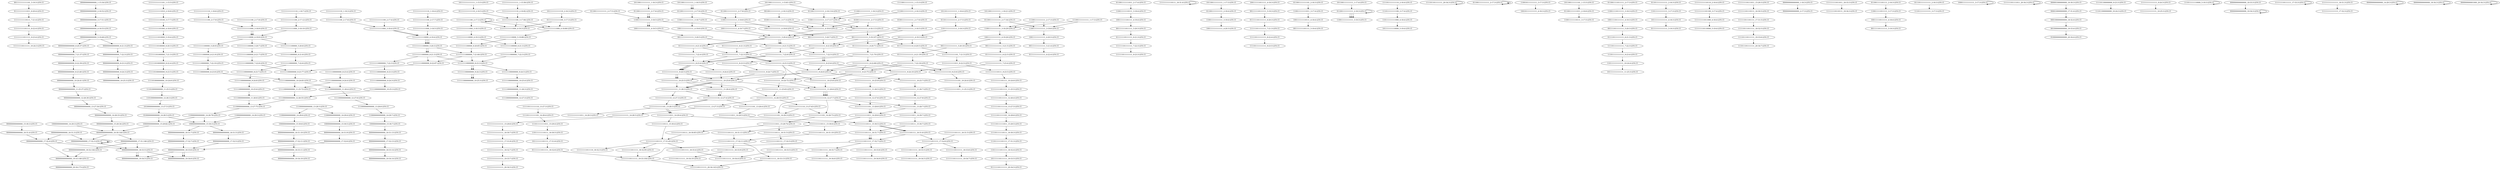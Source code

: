 digraph G {
    "111111111110111_7-21:4-LEN:15" -> "111111111101111_8-22:4-LEN:15";
    "111111111111000_3-18:4-LEN:15" -> "111111111110000_4-19:4-LEN:15";
    "111110100000000_9-23:5-LEN:15" -> "111101000000000_10-24:6-LEN:15";
    "011111111111111_6-21:5-LEN:15" -> "111111111111111_7-22:6-LEN:15";
    "111001111111111_1-16:3-LEN:15" -> "110011111111111_3-17:117-LEN:15";
    "100000000000000_14-29:3-LEN:15" -> "000000000000000_16-30:144-LEN:15";
    "111111111111111_8-23:4-LEN:15" -> "111111111111111_9-24:5-LEN:15";
    "000000000000000_16-31:13-LEN:15" -> "000000000000000_17-32:13-LEN:15";
    "111111100000000_8-23:9-LEN:15" -> "111111000000000_10-24:83-LEN:15";
    "011001111111111_2-17:34-LEN:15" -> "110011111111111_3-18:29-LEN:15";
    "011001111111111_2-17:34-LEN:15" -> "110011111111111_3-19:6-LEN:15";
    "111111110000000_8-23:3-LEN:15" -> "111111100000000_9-24:3-LEN:15";
    "110011111110111_3-18:4-LEN:15" -> "100111111101111_4-19:4-LEN:15";
    "111111111100000_5-20:6-LEN:15" -> "111111111000000_6-21:6-LEN:15";
    "111111111110111_16-31:4-LEN:15" -> "111111111110111_16-31:4-LEN:15";
    "111111111111111_7-22:5-LEN:15" -> "111111111111111_8-23:6-LEN:15";
    "111111111111111_8-23:3-LEN:15" -> "111111111111111_10-25:8-LEN:15";
    "111111111111111_8-23:3-LEN:15" -> "111111111111111_10-24:72-LEN:15";
    "101100111111111_1-17:3-LEN:15" -> "011001111111111_2-18:4-LEN:15";
    "100111111011111_4-18:3-LEN:15" -> "001111110111111_5-19:3-LEN:15";
    "000000000000000_17-32:11-LEN:15" -> "000000000000000_18-33:11-LEN:15";
    "111111111011111_18-33:5-LEN:15" -> "111111110111111_19-34:4-LEN:15";
    "111111111111101_13-28:4-LEN:15" -> "111111111111011_14-29:5-LEN:15";
    "101100111111111_1-16:3-LEN:15" -> "011001111111111_2-17:6-LEN:15";
    "000000000000000_14-28:33-LEN:15" -> "000000000000000_15-29:34-LEN:15";
    "111001111111111_2-17:3-LEN:15" -> "110011111111111_3-18:29-LEN:15";
    "111001111111111_2-17:3-LEN:15" -> "110011111111111_3-19:6-LEN:15";
    "111111111000000_6-21:7-LEN:15" -> "111111110000000_7-22:8-LEN:15";
    "111111100000000_9-24:3-LEN:15" -> "111111000000000_10-25:3-LEN:15";
    "111111111111111_18-32:7-LEN:15" -> "111111111111111_19-33:7-LEN:15";
    "111111111111111_10-25:6-LEN:15" -> "111111111111111_11-26:3-LEN:15";
    "001111111111111_5-20:4-LEN:15" -> "011111111111111_6-21:5-LEN:15";
    "111111111111110_1-16:4-LEN:15" -> "111111111111100_2-17:7-LEN:15";
    "011001111111101_2-16:3-LEN:15" -> "110011111111011_3-17:4-LEN:15";
    "000000000000000_17-32:3-LEN:15" -> "000000000000000_18-33:5-LEN:15";
    "011001111111111_2-18:3-LEN:15" -> "110011111111111_3-19:3-LEN:15";
    "110011111111111_3-18:8-LEN:15" -> "100111111111111_4-19:8-LEN:15";
    "110011111111111_3-18:29-LEN:15" -> "100111111111111_4-19:26-LEN:15";
    "000000000000000_9-23:40-LEN:15" -> "000000000000000_10-24:41-LEN:15";
    "111111110111111_18-33:7-LEN:15" -> "111111101111111_19-34:6-LEN:15";
    "111011111111100_3-17:4-LEN:15" -> "110111111111000_4-18:4-LEN:15";
    "111101101111111_20-34:3-LEN:15" -> "111101101111111_20-34:3-LEN:15";
    "101100111111111_1-16:5-LEN:15" -> "011001111111111_2-17:9-LEN:15";
    "111111111110111_15-30:5-LEN:15" -> "111111111101111_16-31:6-LEN:15";
    "000000000000000_16-30:144-LEN:15" -> "000000000000000_17-32:3-LEN:15";
    "000000000000000_16-30:144-LEN:15" -> "000000000000000_17-31:146-LEN:15";
    "111111111110111_16-31:5-LEN:15" -> "111111111101111_17-32:5-LEN:15";
    "111111111100000_5-20:3-LEN:15" -> "111111111000000_6-21:3-LEN:15";
    "110011111111111_3-18:5-LEN:15" -> "100111111111111_4-19:5-LEN:15";
    "111111110000000_7-22:10-LEN:15" -> "111111100000000_8-23:9-LEN:15";
    "111111111111000_3-18:3-LEN:15" -> "111111111110000_4-19:3-LEN:15";
    "000000000000000_9-24:3-LEN:15" -> "000000000000000_10-25:3-LEN:15";
    "111111000000000_9-24:3-LEN:15" -> "111110000000000_10-25:3-LEN:15";
    "000000000000000_15-30:3-LEN:15" -> "000000000000000_16-31:4-LEN:15";
    "111111111111111_19-33:7-LEN:15" -> "111111111111111_20-34:5-LEN:15";
    "011111111111111_6-21:19-LEN:15" -> "111111111111111_7-22:18-LEN:15";
    "111111111100000_5-20:3-LEN:15" -> "111111111000000_7-21:64-LEN:15";
    "111111111111111_10-25:5-LEN:15" -> "111111111111111_11-26:4-LEN:15";
    "110111111111111_3-18:3-LEN:15" -> "101111111111111_4-19:3-LEN:15";
    "111111111111111_8-22:68-LEN:15" -> "111111111111111_9-24:6-LEN:15";
    "111111111111111_8-22:68-LEN:15" -> "111111111111111_9-23:75-LEN:15";
    "111111111111111_8-22:68-LEN:15" -> "111111111111110_9-23:6-LEN:15";
    "111111111111111_11-25:63-LEN:15" -> "111111111111111_12-26:53-LEN:15";
    "011111111111110_6-20:5-LEN:15" -> "111111111111101_7-21:5-LEN:15";
    "110000000000000_14-29:4-LEN:15" -> "100000000000000_15-30:5-LEN:15";
    "111111111111101_13-28:6-LEN:15" -> "111111111111011_14-29:6-LEN:15";
    "000000000000000_16-31:7-LEN:15" -> "000000000000000_17-32:7-LEN:15";
    "011001111111111_2-17:6-LEN:15" -> "110011111111111_3-18:5-LEN:15";
    "111111111111111_11-26:6-LEN:15" -> "111111111111110_12-27:7-LEN:15";
    "100111111111111_4-19:4-LEN:15" -> "001111111111111_5-20:4-LEN:15";
    "101100111111111_1-16:21-LEN:15" -> "011001111111111_2-17:34-LEN:15";
    "111111111111110_13-27:63-LEN:15" -> "111111111111101_14-29:3-LEN:15";
    "111111111111110_13-27:63-LEN:15" -> "111111111111101_14-28:73-LEN:15";
    "111111111111110_12-27:6-LEN:15" -> "111111111111101_13-28:6-LEN:15";
    "010011111111111_2-17:6-LEN:15" -> "100111111111111_3-18:5-LEN:15";
    "111111111110000_4-19:4-LEN:15" -> "111111111100000_5-20:3-LEN:15";
    "000000000000000_17-32:6-LEN:15" -> "000000000000000_18-33:6-LEN:15";
    "111111111111111_10-25:8-LEN:15" -> "111111111111111_11-26:6-LEN:15";
    "111111111111111_11-26:7-LEN:15" -> "111111111111110_12-27:8-LEN:15";
    "100000000000000_15-30:3-LEN:15" -> "000000000000000_16-31:7-LEN:15";
    "011001111111111_2-17:3-LEN:15" -> "011001111111111_2-17:3-LEN:15";
    "111111111101111_16-31:7-LEN:15" -> "111111111011111_17-32:7-LEN:15";
    "011111111111011_6-20:4-LEN:15" -> "111111111110111_7-21:4-LEN:15";
    "110011111111111_3-18:5-LEN:15" -> "100111111111111_4-19:4-LEN:15";
    "111111111111011_14-29:6-LEN:15" -> "111111111110111_15-30:5-LEN:15";
    "110000000000000_14-29:3-LEN:15" -> "100000000000000_15-30:3-LEN:15";
    "110010111111111_3-17:3-LEN:15" -> "100101111111111_4-18:3-LEN:15";
    "100111111101111_4-19:4-LEN:15" -> "001111111011111_5-20:3-LEN:15";
    "000000000000000_16-31:3-LEN:15" -> "000000000000000_17-32:4-LEN:15";
    "000000000000000_7-22:3-LEN:15" -> "000000000000000_8-23:3-LEN:15";
    "000000000000000_2-16:52-LEN:15" -> "000000000000000_3-17:51-LEN:15";
    "111100000000000_12-26:55-LEN:15" -> "111000000000000_13-27:75-LEN:15";
    "011001111111111_2-16:114-LEN:15" -> "110011111111111_3-17:117-LEN:15";
    "000000000000000_18-33:11-LEN:15" -> "000000000000000_19-34:10-LEN:15";
    "011111111111110_2-16:5-LEN:15" -> "111111111111100_3-17:84-LEN:15";
    "111001111111111_2-16:3-LEN:15" -> "110011111111111_3-17:117-LEN:15";
    "000000000000000_17-32:3-LEN:15" -> "000000000000000_17-32:3-LEN:15";
    "111111111101111_8-22:4-LEN:15" -> "111111111011111_9-23:4-LEN:15";
    "111111111111011_14-29:4-LEN:15" -> "111111111110111_15-30:4-LEN:15";
    "001111111111111_5-20:7-LEN:15" -> "011111111111111_6-21:8-LEN:15";
    "111111111111111_9-24:6-LEN:15" -> "111111111111111_10-25:7-LEN:15";
    "001111111111111_5-20:5-LEN:15" -> "011111111111111_6-21:5-LEN:15";
    "110000000000000_14-29:7-LEN:15" -> "100000000000000_15-30:7-LEN:15";
    "111111111111111_16-30:7-LEN:15" -> "111111111111111_17-31:8-LEN:15";
    "111111111011111_9-23:4-LEN:15" -> "111111110111111_10-24:3-LEN:15";
    "111101111110111_16-30:3-LEN:15" -> "111011111101111_17-31:3-LEN:15";
    "111111111111110_1-16:3-LEN:15" -> "111111111111100_2-17:6-LEN:15";
    "011001111111111_2-17:5-LEN:15" -> "110011111111111_3-18:5-LEN:15";
    "100000000000000_15-30:3-LEN:15" -> "000000000000000_16-31:5-LEN:15";
    "111111110111111_18-33:8-LEN:15" -> "111111101111111_19-34:9-LEN:15";
    "101100111111101_1-15:5-LEN:15" -> "011001111111011_2-16:6-LEN:15";
    "111110000000000_11-25:72-LEN:15" -> "111100000000000_12-26:55-LEN:15";
    "111111111110000_4-19:9-LEN:15" -> "111111111100000_5-20:7-LEN:15";
    "110011110111111_3-18:3-LEN:15" -> "100111101111111_4-19:3-LEN:15";
    "111111111100000_5-20:3-LEN:15" -> "111111111000000_6-21:3-LEN:15";
    "111110111111110_13-27:3-LEN:15" -> "111101111111101_14-28:4-LEN:15";
    "111111011111101_14-28:6-LEN:15" -> "111110111111011_15-29:5-LEN:15";
    "111111111111111_11-26:4-LEN:15" -> "111111111111110_12-27:4-LEN:15";
    "111101111111111_7-22:3-LEN:15" -> "111011111111111_9-23:4-LEN:15";
    "111111111111111_7-22:4-LEN:15" -> "111111111111111_8-23:4-LEN:15";
    "111111111111111_9-24:6-LEN:15" -> "111111111111111_10-25:6-LEN:15";
    "111111111110000_4-19:3-LEN:15" -> "111111111100000_6-20:65-LEN:15";
    "111111111110000_4-19:3-LEN:15" -> "111111111100000_6-21:3-LEN:15";
    "110111111111111_10-24:4-LEN:15" -> "101111111111111_11-25:3-LEN:15";
    "111011111111111_9-23:4-LEN:15" -> "110111111111111_10-24:4-LEN:15";
    "000000000000000_8-22:39-LEN:15" -> "000000000000000_9-23:40-LEN:15";
    "010000000000000_14-28:5-LEN:15" -> "100000000000000_15-30:3-LEN:15";
    "010000000000000_14-28:5-LEN:15" -> "100000000000000_15-29:82-LEN:15";
    "111111111100000_6-20:65-LEN:15" -> "111111111000000_7-21:64-LEN:15";
    "011011111111111_2-16:3-LEN:15" -> "110111111111111_3-17:3-LEN:15";
    "111111111111110_12-27:8-LEN:15" -> "111111111111101_13-28:7-LEN:15";
    "011001111111111_2-18:3-LEN:15" -> "011001111111111_2-18:3-LEN:15";
    "111011111101111_17-31:3-LEN:15" -> "110111111011111_18-32:4-LEN:15";
    "111111111111101_13-28:3-LEN:15" -> "111111111111011_14-29:4-LEN:15";
    "111111111101111_16-31:5-LEN:15" -> "111111111011111_17-32:6-LEN:15";
    "110011111111111_3-18:7-LEN:15" -> "100111111111111_4-19:6-LEN:15";
    "111111111101111_17-32:5-LEN:15" -> "111111111011111_18-33:5-LEN:15";
    "111111000000000_9-24:8-LEN:15" -> "111110000000000_10-25:6-LEN:15";
    "111111111111111_9-23:75-LEN:15" -> "111111111111111_10-25:8-LEN:15";
    "111111111111111_9-23:75-LEN:15" -> "111111111111111_10-24:72-LEN:15";
    "111111111110110_2-16:4-LEN:15" -> "111111111101100_3-17:4-LEN:15";
    "111111111111000_4-18:86-LEN:15" -> "111111111110000_5-19:88-LEN:15";
    "111111111011111_17-32:11-LEN:15" -> "111111110111111_18-33:13-LEN:15";
    "111111110000000_8-23:3-LEN:15" -> "111111100000000_9-24:5-LEN:15";
    "011001111111111_2-17:6-LEN:15" -> "110011111111111_3-18:5-LEN:15";
    "000000000000000_18-33:5-LEN:15" -> "000000000000000_19-34:6-LEN:15";
    "111111111111100_2-17:6-LEN:15" -> "111111111111000_3-18:4-LEN:15";
    "111111101110111_16-30:5-LEN:15" -> "111111011101111_17-31:5-LEN:15";
    "111111111111111_8-23:4-LEN:15" -> "111111111111111_9-24:5-LEN:15";
    "111111110111111_18-33:6-LEN:15" -> "111111101111111_19-34:7-LEN:15";
    "001111111111111_5-20:4-LEN:15" -> "011111111111111_6-21:4-LEN:15";
    "011001111111011_2-16:6-LEN:15" -> "110011111110111_3-17:5-LEN:15";
    "101111110111111_19-33:5-LEN:15" -> "011111101111111_20-34:5-LEN:15";
    "111111101111111_7-22:3-LEN:15" -> "111111011111111_9-23:3-LEN:15";
    "000000000000000_1-16:3-LEN:15" -> "000000000000000_2-17:3-LEN:15";
    "111111111110111_15-30:5-LEN:15" -> "111111111101111_16-31:6-LEN:15";
    "000000000000000_18-33:5-LEN:15" -> "000000000000000_19-34:5-LEN:15";
    "111111110000000_8-23:3-LEN:15" -> "111111100000000_9-24:3-LEN:15";
    "111111111110111_16-30:85-LEN:15" -> "111111111101111_17-31:93-LEN:15";
    "000000000000000_16-31:3-LEN:15" -> "000000000000000_17-32:3-LEN:15";
    "111111111110111_15-30:6-LEN:15" -> "111111111101111_16-31:11-LEN:15";
    "001111111011111_5-20:3-LEN:15" -> "011111110111111_6-21:3-LEN:15";
    "111111111111111_15-29:6-LEN:15" -> "111111111111111_16-30:7-LEN:15";
    "111101000000000_10-24:6-LEN:15" -> "111010000000000_11-25:5-LEN:15";
    "111111110000000_7-22:6-LEN:15" -> "111111100000000_8-23:7-LEN:15";
    "111101110111111_19-33:6-LEN:15" -> "111011101111111_20-34:7-LEN:15";
    "111111111111101_10-24:4-LEN:15" -> "111111111111011_11-25:3-LEN:15";
    "111111111111111_9-24:5-LEN:15" -> "111111111111111_10-25:5-LEN:15";
    "111011111111011_15-29:4-LEN:15" -> "110111111110111_16-30:5-LEN:15";
    "000000000000000_13-27:34-LEN:15" -> "000000000000000_14-28:33-LEN:15";
    "111111111111111_7-22:18-LEN:15" -> "111111111111111_9-24:6-LEN:15";
    "111111111111111_7-22:18-LEN:15" -> "111111111111111_9-23:75-LEN:15";
    "111111111111111_7-22:18-LEN:15" -> "111111111111110_9-23:6-LEN:15";
    "111111111011011_18-33:3-LEN:15" -> "111111110110111_19-34:3-LEN:15";
    "111101111111101_14-28:4-LEN:15" -> "111011111111011_15-29:4-LEN:15";
    "100111111111111_4-18:113-LEN:15" -> "001111111111111_5-20:4-LEN:15";
    "100111111111111_4-18:113-LEN:15" -> "001111111111111_5-19:107-LEN:15";
    "111111111111111_1-15:56-LEN:15" -> "111111111111110_2-16:82-LEN:15";
    "111111111111110_12-27:4-LEN:15" -> "111111111111101_13-28:3-LEN:15";
    "111111111110000_5-19:88-LEN:15" -> "111111111100000_6-20:65-LEN:15";
    "111111111110000_5-19:88-LEN:15" -> "111111111100000_6-21:3-LEN:15";
    "111110000000000_10-25:3-LEN:15" -> "111100000000000_12-26:55-LEN:15";
    "000000000000000_18-33:6-LEN:15" -> "000000000000000_19-34:6-LEN:15";
    "111111111111110_12-27:7-LEN:15" -> "111111111111101_13-28:6-LEN:15";
    "111111111111011_8-22:5-LEN:15" -> "111111111110111_9-23:5-LEN:15";
    "111110111011111_18-32:5-LEN:15" -> "111101110111111_19-33:6-LEN:15";
    "011001111111011_2-17:4-LEN:15" -> "110011111110111_3-18:4-LEN:15";
    "111111111111111_10-24:72-LEN:15" -> "111111111111111_11-25:63-LEN:15";
    "111111111111111_10-24:72-LEN:15" -> "111111111111111_11-26:6-LEN:15";
    "100111111111111_4-19:5-LEN:15" -> "001111111111111_5-20:5-LEN:15";
    "111111111111110_12-27:4-LEN:15" -> "111111111111101_13-28:3-LEN:15";
    "111111111110111_15-30:7-LEN:15" -> "111111111101111_16-31:7-LEN:15";
    "111111111111111_10-25:9-LEN:15" -> "111111111111111_11-26:5-LEN:15";
    "011001111101111_2-16:3-LEN:15" -> "110011111011111_3-17:3-LEN:15";
    "111111111110111_15-30:5-LEN:15" -> "111111111101111_16-31:7-LEN:15";
    "111111111111111_7-21:70-LEN:15" -> "111111111111111_8-22:68-LEN:15";
    "111111111111111_7-21:70-LEN:15" -> "111111111111111_8-23:5-LEN:15";
    "111111111111111_8-23:4-LEN:15" -> "111111111111111_9-24:5-LEN:15";
    "011111111111111_6-21:5-LEN:15" -> "111111111111111_7-22:3-LEN:15";
    "011001111111111_2-17:8-LEN:15" -> "110011111111111_3-18:8-LEN:15";
    "001111111111111_5-20:4-LEN:15" -> "011111111111111_6-21:4-LEN:15";
    "000000000000000_11-25:37-LEN:15" -> "000000000000000_12-26:30-LEN:15";
    "111100000000000_11-26:6-LEN:15" -> "111000000000000_13-27:75-LEN:15";
    "100000000000000_15-30:6-LEN:15" -> "000000000000000_16-31:10-LEN:15";
    "011111111111111_6-21:8-LEN:15" -> "111111111111111_7-22:6-LEN:15";
    "101101111111111_1-16:4-LEN:15" -> "011011111111111_2-17:5-LEN:15";
    "100000000000000_15-30:5-LEN:15" -> "000000000000000_16-31:9-LEN:15";
    "110000000000000_14-29:6-LEN:15" -> "100000000000000_15-30:6-LEN:15";
    "011111111111111_6-21:4-LEN:15" -> "111111111111111_7-22:3-LEN:15";
    "111111111111111_8-23:4-LEN:15" -> "111111111111111_9-24:4-LEN:15";
    "111111111111011_14-29:7-LEN:15" -> "111111111110111_15-30:7-LEN:15";
    "111111111101111_10-24:6-LEN:15" -> "111111111011111_11-25:5-LEN:15";
    "011101111111111_2-16:3-LEN:15" -> "111011111111111_3-17:3-LEN:15";
    "111111111111011_14-29:5-LEN:15" -> "111111111110111_15-30:5-LEN:15";
    "111110000000000_10-25:6-LEN:15" -> "111100000000000_11-26:6-LEN:15";
    "111111111110000_4-19:9-LEN:15" -> "111111111100000_5-20:6-LEN:15";
    "111000000000000_13-28:3-LEN:15" -> "110000000000000_14-29:4-LEN:15";
    "111110000000000_11-26:3-LEN:15" -> "111100000000000_12-27:3-LEN:15";
    "111110111111011_15-29:5-LEN:15" -> "111101111110111_16-30:3-LEN:15";
    "111111111000000_6-21:3-LEN:15" -> "111111110000000_8-23:3-LEN:15";
    "111111111000000_6-21:3-LEN:15" -> "111111110000000_8-22:67-LEN:15";
    "111111111100000_5-20:9-LEN:15" -> "111111111000000_6-21:9-LEN:15";
    "111111111111111_10-25:5-LEN:15" -> "111111111111111_11-26:3-LEN:15";
    "001111111111111_5-19:107-LEN:15" -> "011111111111110_6-20:5-LEN:15";
    "001111111111111_5-19:107-LEN:15" -> "011111111111111_6-21:8-LEN:15";
    "001111111111111_5-19:107-LEN:15" -> "011111111111111_6-20:71-LEN:15";
    "011111101111111_6-20:3-LEN:15" -> "111111011111111_7-21:3-LEN:15";
    "111111111111111_10-25:7-LEN:15" -> "111111111111111_11-26:7-LEN:15";
    "111111111111110_1-16:6-LEN:15" -> "111111111111100_2-17:9-LEN:15";
    "111111111111111_9-24:5-LEN:15" -> "111111111111111_10-25:5-LEN:15";
    "000000000000000_17-31:146-LEN:15" -> "000000000000000_18-33:5-LEN:15";
    "000000000000000_17-31:146-LEN:15" -> "000000000000000_18-32:144-LEN:15";
    "111111111111111_9-24:5-LEN:15" -> "111111111111111_10-25:6-LEN:15";
    "000000000000000_16-31:5-LEN:15" -> "000000000000000_17-32:5-LEN:15";
    "111111111111110_12-27:7-LEN:15" -> "111111111111101_13-28:7-LEN:15";
    "011111111111111_6-21:3-LEN:15" -> "111111111111111_7-22:3-LEN:15";
    "101111111101111_17-31:6-LEN:15" -> "011111111011111_18-32:6-LEN:15";
    "111111111110000_4-19:9-LEN:15" -> "111111111100000_5-20:9-LEN:15";
    "000000000000000_16-31:9-LEN:15" -> "000000000000000_17-32:6-LEN:15";
    "110111111111111_3-17:3-LEN:15" -> "101111111111111_4-18:3-LEN:15";
    "111111111111111_8-23:3-LEN:15" -> "111111111111111_9-24:6-LEN:15";
    "111111101000000_7-21:3-LEN:15" -> "111111010000000_8-22:4-LEN:15";
    "111111111111111_7-22:6-LEN:15" -> "111111111111111_8-23:4-LEN:15";
    "111111111101111_16-31:6-LEN:15" -> "111111111011111_17-32:7-LEN:15";
    "101100111111111_1-17:4-LEN:15" -> "011001111111111_2-18:3-LEN:15";
    "111111111111000_3-18:10-LEN:15" -> "111111111110000_4-19:9-LEN:15";
    "011111110111111_6-21:3-LEN:15" -> "111111101111111_7-22:3-LEN:15";
    "111111111111111_14-28:5-LEN:15" -> "111111111111111_15-29:6-LEN:15";
    "111111111111010_2-16:6-LEN:15" -> "111111111110100_3-17:7-LEN:15";
    "111111111111101_13-28:6-LEN:15" -> "111111111111011_14-29:6-LEN:15";
    "111111111011111_18-32:95-LEN:15" -> "111111110111111_19-33:104-LEN:15";
    "111111111111110_12-27:3-LEN:15" -> "111111111111101_13-28:3-LEN:15";
    "111111111011111_17-32:7-LEN:15" -> "111111110111111_18-33:8-LEN:15";
    "000000000000000_18-33:14-LEN:15" -> "000000000000000_19-34:14-LEN:15";
    "000000000000000_17-32:3-LEN:15" -> "000000000000000_17-32:3-LEN:15";
    "011111111111111_6-21:8-LEN:15" -> "111111111111111_7-22:5-LEN:15";
    "111111100000000_9-24:5-LEN:15" -> "111111000000000_10-25:4-LEN:15";
    "000000000000000_18-32:144-LEN:15" -> "000000000000000_19-33:148-LEN:15";
    "111111111111100_2-17:12-LEN:15" -> "111111111111000_3-18:10-LEN:15";
    "101111111111111_4-19:3-LEN:15" -> "011111111111110_6-20:5-LEN:15";
    "101111111111111_4-19:3-LEN:15" -> "011111111111111_6-21:8-LEN:15";
    "101111111111111_4-19:3-LEN:15" -> "011111111111111_6-20:71-LEN:15";
    "111111111111011_14-29:4-LEN:15" -> "111111111110111_15-30:6-LEN:15";
    "000000000000000_4-18:53-LEN:15" -> "000000000000000_5-19:48-LEN:15";
    "111111111111111_9-24:4-LEN:15" -> "111111111111111_10-25:6-LEN:15";
    "100011111111111_3-17:3-LEN:15" -> "100011111111111_3-17:3-LEN:15";
    "111111111111111_11-26:5-LEN:15" -> "111111111111110_12-27:6-LEN:15";
    "111111110111111_18-33:9-LEN:15" -> "111111101111111_19-34:10-LEN:15";
    "000000000000000_16-31:4-LEN:15" -> "000000000000000_17-32:4-LEN:15";
    "111111111101000_4-18:6-LEN:15" -> "111111111010000_5-19:4-LEN:15";
    "000000000000000_18-33:5-LEN:15" -> "000000000000000_19-34:5-LEN:15";
    "111111101111011_20-34:3-LEN:15" -> "111111101111011_20-34:3-LEN:15";
    "000000000000000_16-31:10-LEN:15" -> "000000000000000_17-32:11-LEN:15";
    "000000000000000_6-20:37-LEN:15" -> "000000000000000_7-21:37-LEN:15";
    "000010000000000_17-31:4-LEN:15" -> "000100000000000_18-32:4-LEN:15";
    "011011111111111_2-17:5-LEN:15" -> "110111111111111_3-18:3-LEN:15";
    "001000000000000_19-33:4-LEN:15" -> "010000000000000_20-34:4-LEN:15";
    "111111111111111_9-24:10-LEN:15" -> "111111111111111_10-25:9-LEN:15";
    "111111010000000_8-22:4-LEN:15" -> "111110100000000_9-23:5-LEN:15";
    "000000000000000_8-23:3-LEN:15" -> "000000000000000_9-24:3-LEN:15";
    "111111111111100_2-17:7-LEN:15" -> "111111111111000_3-18:5-LEN:15";
    "000000000000000_1-15:34-LEN:15" -> "000000000000000_2-16:52-LEN:15";
    "100000000000000_15-30:7-LEN:15" -> "000000000000000_16-31:13-LEN:15";
    "000001000000000_16-30:3-LEN:15" -> "000010000000000_17-31:4-LEN:15";
    "010011111111111_3-17:3-LEN:15" -> "100111111111111_4-19:4-LEN:15";
    "010011111111111_3-17:3-LEN:15" -> "100111111111111_4-18:113-LEN:15";
    "100111111111111_4-20:5-LEN:15" -> "001111111111111_5-21:4-LEN:15";
    "111111111101111_16-31:11-LEN:15" -> "111111111011111_17-32:11-LEN:15";
    "111111111111100_2-17:8-LEN:15" -> "111111111111000_3-18:9-LEN:15";
    "000000000000000_12-26:30-LEN:15" -> "000000000000000_13-27:34-LEN:15";
    "111111111111111_11-26:4-LEN:15" -> "111111111111110_12-27:4-LEN:15";
    "111111111111111_7-22:5-LEN:15" -> "111111111111111_8-23:6-LEN:15";
    "111111000000000_10-25:4-LEN:15" -> "111110000000000_11-26:3-LEN:15";
    "111110111111111_8-22:4-LEN:15" -> "111101111111111_9-23:5-LEN:15";
    "111111111111100_2-17:3-LEN:15" -> "111111111111100_2-17:3-LEN:15";
    "111111111111110_12-27:4-LEN:15" -> "111111111111101_13-28:4-LEN:15";
    "111101100000000_9-23:3-LEN:15" -> "111011000000000_10-24:3-LEN:15";
    "111111111111111_9-24:3-LEN:15" -> "111111111111111_10-25:3-LEN:15";
    "000100000000000_18-32:4-LEN:15" -> "001000000000000_19-33:4-LEN:15";
    "111111111011111_17-32:6-LEN:15" -> "111111110111111_18-33:5-LEN:15";
    "011111111111111_6-22:5-LEN:15" -> "111111111111111_7-23:4-LEN:15";
    "111111111111101_13-28:7-LEN:15" -> "111111111111011_14-29:7-LEN:15";
    "111111111110100_3-17:7-LEN:15" -> "111111111101000_4-18:6-LEN:15";
    "111110000000000_11-26:4-LEN:15" -> "111100000000000_12-27:6-LEN:15";
    "110011111111111_3-17:117-LEN:15" -> "100111111111111_4-19:4-LEN:15";
    "110011111111111_3-17:117-LEN:15" -> "100111111111111_4-18:113-LEN:15";
    "000000000000000_17-32:7-LEN:15" -> "000000000000000_18-33:6-LEN:15";
    "111111111000000_7-21:64-LEN:15" -> "111111110000000_8-23:3-LEN:15";
    "111111111000000_7-21:64-LEN:15" -> "111111110000000_8-22:67-LEN:15";
    "111111111111100_2-17:4-LEN:15" -> "111111111111000_3-18:4-LEN:15";
    "111111111111110_12-27:7-LEN:15" -> "111111111111101_14-29:3-LEN:15";
    "111111111111110_12-27:7-LEN:15" -> "111111111111101_14-28:73-LEN:15";
    "111101111111110_2-16:4-LEN:15" -> "111011111111100_3-17:4-LEN:15";
    "111111111111011_14-29:6-LEN:15" -> "111111111110111_15-30:5-LEN:15";
    "110011111111111_3-18:8-LEN:15" -> "100111111111111_4-19:7-LEN:15";
    "111111110111111_18-33:5-LEN:15" -> "111111101111111_19-34:5-LEN:15";
    "001111110111111_5-19:3-LEN:15" -> "011111101111111_6-20:3-LEN:15";
    "011001111111111_2-18:3-LEN:15" -> "110011111111111_3-19:3-LEN:15";
    "111111111111101_7-21:5-LEN:15" -> "111111111111011_8-22:5-LEN:15";
    "111111111110000_4-19:4-LEN:15" -> "111111111100000_5-20:3-LEN:15";
    "111111111111111_7-22:6-LEN:15" -> "111111111111111_8-23:4-LEN:15";
    "000000000000000_17-32:4-LEN:15" -> "000000000000000_19-33:148-LEN:15";
    "100111111111111_4-19:8-LEN:15" -> "001111111111111_5-20:7-LEN:15";
    "111111111101111_17-31:93-LEN:15" -> "111111111011110_18-32:3-LEN:15";
    "111111111101111_17-31:93-LEN:15" -> "111111111011111_18-32:95-LEN:15";
    "111111111101111_17-31:93-LEN:15" -> "111111111011111_18-33:4-LEN:15";
    "111010000000000_11-25:5-LEN:15" -> "110100000000000_12-26:3-LEN:15";
    "111111111111100_2-17:3-LEN:15" -> "111111111111000_3-18:3-LEN:15";
    "011001111111111_2-17:3-LEN:15" -> "011001111111111_2-17:3-LEN:15";
    "101000000000000_13-27:5-LEN:15" -> "010000000000000_14-28:5-LEN:15";
    "111111111111111_11-26:6-LEN:15" -> "111111111111110_12-27:7-LEN:15";
    "111111111110111_15-30:4-LEN:15" -> "111111111101111_17-31:93-LEN:15";
    "001111111111111_5-20:16-LEN:15" -> "011111111111111_6-21:19-LEN:15";
    "111111111111101_14-28:73-LEN:15" -> "111111111111011_15-29:74-LEN:15";
    "101111111111111_4-18:3-LEN:15" -> "011111111111111_5-19:3-LEN:15";
    "101111111111110_2-16:3-LEN:15" -> "011111111111100_3-17:3-LEN:15";
    "110100000000000_12-26:3-LEN:15" -> "101000000000000_13-27:5-LEN:15";
    "111111111000000_6-21:3-LEN:15" -> "111111110000000_7-22:3-LEN:15";
    "011001111111111_2-18:4-LEN:15" -> "110011111111111_3-19:4-LEN:15";
    "111111111111111_8-23:6-LEN:15" -> "111111111111111_9-24:6-LEN:15";
    "100111111111111_4-19:26-LEN:15" -> "001111111111111_5-20:16-LEN:15";
    "100111111111111_4-19:26-LEN:15" -> "001111111111111_5-21:5-LEN:15";
    "101100111111111_1-15:81-LEN:15" -> "011001111111111_2-16:114-LEN:15";
    "101100111111111_1-15:81-LEN:15" -> "011001111111111_2-17:8-LEN:15";
    "111111111111000_3-18:4-LEN:15" -> "111111111110000_4-19:4-LEN:15";
    "110111111110111_16-30:5-LEN:15" -> "101111111101111_17-31:6-LEN:15";
    "011111111111111_6-21:4-LEN:15" -> "111111111111111_7-22:4-LEN:15";
    "111111100000000_8-23:3-LEN:15" -> "111111000000000_9-24:3-LEN:15";
    "110011111011111_3-17:3-LEN:15" -> "100111110111111_4-18:4-LEN:15";
    "111111111000000_7-22:3-LEN:15" -> "111111110000000_8-23:3-LEN:15";
    "000000000000000_17-32:5-LEN:15" -> "000000000000000_18-33:6-LEN:15";
    "110011111111011_3-17:4-LEN:15" -> "100111111110111_4-18:4-LEN:15";
    "101111111111111_1-15:5-LEN:15" -> "011111111111110_2-16:5-LEN:15";
    "111111111111111_7-23:4-LEN:15" -> "111111111111111_9-24:10-LEN:15";
    "111111111111000_3-18:9-LEN:15" -> "111111111110000_4-19:9-LEN:15";
    "111111111111000_3-18:9-LEN:15" -> "111111111110000_4-19:9-LEN:15";
    "100111111111111_4-19:7-LEN:15" -> "001111111111111_5-20:4-LEN:15";
    "111111111111101_13-28:3-LEN:15" -> "111111111111011_14-29:3-LEN:15";
    "011001111111111_2-17:9-LEN:15" -> "110011111111111_3-18:8-LEN:15";
    "111111111111101_13-28:3-LEN:15" -> "111111111111011_14-29:4-LEN:15";
    "111111111111101_1-15:5-LEN:15" -> "111111111111010_2-16:6-LEN:15";
    "111111111111000_3-18:5-LEN:15" -> "111111111110000_4-19:4-LEN:15";
    "111111111101111_16-31:7-LEN:15" -> "111111111011111_17-32:7-LEN:15";
    "111111111101100_3-17:4-LEN:15" -> "111111111011000_4-18:4-LEN:15";
    "111011111110000_5-19:3-LEN:15" -> "111011111110000_5-19:3-LEN:15";
    "000000000000000_18-33:6-LEN:15" -> "000000000000000_19-34:5-LEN:15";
    "101100111111111_1-16:5-LEN:15" -> "011001111111111_2-17:9-LEN:15";
    "011111111111111_6-20:71-LEN:15" -> "111111111111111_7-21:70-LEN:15";
    "111100111111111_1-15:3-LEN:15" -> "111001111111111_2-16:3-LEN:15";
    "011001111111111_2-18:3-LEN:15" -> "110011111111111_3-19:3-LEN:15";
    "111111111111111_13-27:3-LEN:15" -> "111111111111111_14-28:5-LEN:15";
    "111111110000000_7-22:8-LEN:15" -> "111111100000000_9-23:77-LEN:15";
    "111111000000000_9-24:4-LEN:15" -> "111110000000000_11-25:72-LEN:15";
    "111111000000000_9-24:4-LEN:15" -> "111110000000000_11-26:4-LEN:15";
    "011111111111100_3-17:3-LEN:15" -> "111111111111000_4-18:86-LEN:15";
    "011111111111100_3-17:3-LEN:15" -> "111111111111000_4-19:3-LEN:15";
    "111111111010000_5-19:4-LEN:15" -> "111111110100000_6-20:3-LEN:15";
    "001111111111101_5-19:3-LEN:15" -> "011111111111011_6-20:4-LEN:15";
    "111111111111111_8-23:6-LEN:15" -> "111111111111111_9-24:10-LEN:15";
    "000000000000000_6-21:3-LEN:15" -> "000000000000000_7-22:3-LEN:15";
    "000000000000000_19-34:3-LEN:15" -> "000000000000000_19-34:3-LEN:15";
    "111111111101111_16-31:6-LEN:15" -> "111111111011111_17-32:6-LEN:15";
    "001001111111111_2-16:3-LEN:15" -> "010011111111111_3-17:3-LEN:15";
    "111111111110111_9-23:5-LEN:15" -> "111111111101111_10-24:6-LEN:15";
    "111111111011111_11-25:5-LEN:15" -> "111111110111111_12-26:4-LEN:15";
    "111111111111111_10-25:6-LEN:15" -> "111111111111111_11-26:6-LEN:15";
    "111111110000000_8-22:67-LEN:15" -> "111111100000000_9-23:77-LEN:15";
    "111111111111111_10-25:5-LEN:15" -> "111111111111111_12-26:53-LEN:15";
    "111111100000000_9-23:77-LEN:15" -> "111111000000000_10-24:83-LEN:15";
    "111111111111011_14-29:6-LEN:15" -> "111111111110111_15-30:6-LEN:15";
    "100111111111111_4-19:6-LEN:15" -> "001111111111111_5-20:4-LEN:15";
    "001111111111111_5-21:4-LEN:15" -> "011111111111111_6-22:4-LEN:15";
    "010011111111111_2-17:5-LEN:15" -> "100111111111111_4-19:4-LEN:15";
    "010011111111111_2-17:5-LEN:15" -> "100111111111111_4-18:113-LEN:15";
    "110011111111111_3-18:5-LEN:15" -> "100111111111111_4-19:5-LEN:15";
    "000000000000000_15-29:34-LEN:15" -> "000000000000000_16-30:144-LEN:15";
    "111111110111111_19-33:104-LEN:15" -> "111111101111111_20-34:143-LEN:15";
    "111111111111110_1-16:7-LEN:15" -> "111111111111100_2-17:12-LEN:15";
    "001111011111111_5-20:3-LEN:15" -> "011110111111111_6-21:3-LEN:15";
    "110011111111111_3-19:4-LEN:15" -> "100111111111111_4-20:3-LEN:15";
    "111111111111100_3-17:84-LEN:15" -> "111111111111000_4-18:86-LEN:15";
    "111111111111100_3-17:84-LEN:15" -> "111111111111000_4-19:3-LEN:15";
    "111111111100000_6-21:3-LEN:15" -> "111111111000000_7-22:3-LEN:15";
    "111111111111111_11-26:3-LEN:15" -> "111111111111110_12-27:4-LEN:15";
    "111111111110000_4-19:4-LEN:15" -> "111111111100000_5-20:3-LEN:15";
    "111111111110111_15-30:6-LEN:15" -> "111111111101111_16-31:10-LEN:15";
    "000000000000000_5-19:48-LEN:15" -> "000000000000000_6-20:37-LEN:15";
    "000000000000000_5-19:48-LEN:15" -> "000000000000000_6-21:3-LEN:15";
    "111001111111111_1-17:3-LEN:15" -> "110011111111111_3-18:29-LEN:15";
    "111001111111111_1-17:3-LEN:15" -> "110011111111111_3-19:6-LEN:15";
    "110111111111000_4-18:4-LEN:15" -> "101111111110000_5-19:4-LEN:15";
    "110011111111111_3-19:6-LEN:15" -> "100111111111111_4-20:5-LEN:15";
    "000000000000000_18-33:6-LEN:15" -> "000000000000000_19-34:6-LEN:15";
    "111111111011000_4-18:4-LEN:15" -> "111111110110000_5-19:4-LEN:15";
    "000000000000000_17-32:13-LEN:15" -> "000000000000000_18-33:14-LEN:15";
    "100000000000000_15-29:82-LEN:15" -> "000000000000000_16-30:144-LEN:15";
    "111100000000000_12-27:6-LEN:15" -> "111000000000000_13-28:6-LEN:15";
    "000000000000000_17-32:4-LEN:15" -> "000000000000000_18-33:5-LEN:15";
    "000000000000000_7-21:37-LEN:15" -> "000000000000000_8-22:39-LEN:15";
    "111111110100000_6-20:3-LEN:15" -> "111111101000000_7-21:3-LEN:15";
    "111111111111100_2-17:9-LEN:15" -> "111111111111000_3-18:9-LEN:15";
    "111111111111111_7-22:3-LEN:15" -> "111111111111111_8-23:3-LEN:15";
    "011001111011111_2-17:3-LEN:15" -> "110011110111111_3-18:3-LEN:15";
    "111111111011111_17-32:7-LEN:15" -> "111111110111111_19-33:104-LEN:15";
    "111111111000000_6-21:9-LEN:15" -> "111111110000000_7-22:10-LEN:15";
    "111111111000000_6-21:6-LEN:15" -> "111111110000000_7-22:6-LEN:15";
    "111000000000000_13-27:75-LEN:15" -> "110000000000000_14-28:78-LEN:15";
    "111111111011111_17-32:7-LEN:15" -> "111111110111111_18-33:7-LEN:15";
    "100111111111111_3-18:5-LEN:15" -> "001111111111111_5-20:4-LEN:15";
    "100111111111111_3-18:5-LEN:15" -> "001111111111111_5-19:107-LEN:15";
    "111111111111101_13-28:7-LEN:15" -> "111111111111011_14-29:6-LEN:15";
    "111111110111111_17-33:3-LEN:15" -> "111111110111111_17-33:3-LEN:15";
    "100111110111111_4-18:4-LEN:15" -> "001111101111111_5-19:3-LEN:15";
    "111111111011111_17-32:11-LEN:15" -> "111111110111111_18-33:9-LEN:15";
    "111111111111111_16-31:3-LEN:15" -> "111111111111111_17-32:3-LEN:15";
    "000000000000000_14-29:3-LEN:15" -> "000000000000000_14-29:3-LEN:15";
    "011110111111111_6-21:3-LEN:15" -> "111101111111111_7-22:3-LEN:15";
    "111111100000000_8-23:4-LEN:15" -> "111111000000000_9-24:4-LEN:15";
    "111111110000000_7-22:3-LEN:15" -> "111111100000000_8-23:3-LEN:15";
    "111111100000000_8-23:7-LEN:15" -> "111111000000000_9-24:8-LEN:15";
    "000000000000000_18-33:3-LEN:15" -> "000000000000000_19-34:3-LEN:15";
    "111111111111111_12-26:53-LEN:15" -> "111111111111110_13-27:63-LEN:15";
    "111111111111111_12-26:53-LEN:15" -> "111111111111111_13-27:3-LEN:15";
    "111111111111111_9-24:7-LEN:15" -> "111111111111111_10-25:6-LEN:15";
    "000000000000000_19-33:148-LEN:15" -> "000000000000000_20-34:173-LEN:15";
    "111111111111111_11-26:3-LEN:15" -> "111111111111110_12-27:3-LEN:15";
    "111111111111111_10-25:6-LEN:15" -> "111111111111111_11-26:4-LEN:15";
    "000000000000000_18-34:3-LEN:15" -> "000000000000000_18-34:3-LEN:15";
    "001111111111111_5-21:5-LEN:15" -> "011111111111111_6-22:5-LEN:15";
    "111111111111110_9-23:6-LEN:15" -> "111111111111101_10-24:4-LEN:15";
    "111111111101111_16-31:10-LEN:15" -> "111111111011111_17-32:11-LEN:15";
    "000000000001000_20-34:3-LEN:15" -> "000000000001000_20-34:3-LEN:15";
    "110111111011111_18-32:4-LEN:15" -> "101111110111111_19-33:5-LEN:15";
    "001111111111111_5-20:4-LEN:15" -> "011111111111111_6-21:5-LEN:15";
    "111111111011111_18-33:4-LEN:15" -> "111111110111111_19-34:4-LEN:15";
    "111111111111110_2-16:82-LEN:15" -> "111111111111100_3-17:84-LEN:15";
    "111111111111100_2-17:3-LEN:15" -> "111111111111000_4-18:86-LEN:15";
    "111111111111100_2-17:3-LEN:15" -> "111111111111000_4-19:3-LEN:15";
    "111111111111111_10-25:6-LEN:15" -> "111111111111111_11-26:3-LEN:15";
    "011111111011111_18-32:6-LEN:15" -> "111111110111111_19-33:104-LEN:15";
    "011001111111111_2-17:9-LEN:15" -> "110011111111111_3-18:7-LEN:15";
    "111111111111111_8-23:5-LEN:15" -> "111111111111111_9-24:7-LEN:15";
    "111111111111011_15-29:74-LEN:15" -> "111111111110111_16-31:5-LEN:15";
    "111111111111011_15-29:74-LEN:15" -> "111111111110111_16-30:85-LEN:15";
    "111111111111111_17-31:8-LEN:15" -> "111111111111111_18-32:7-LEN:15";
    "111111111111111_7-22:3-LEN:15" -> "111111111111111_8-23:3-LEN:15";
    "111111000000000_10-24:83-LEN:15" -> "111110000000000_11-25:72-LEN:15";
    "111111000000000_10-24:83-LEN:15" -> "111110000000000_11-26:4-LEN:15";
    "111111011101111_17-31:5-LEN:15" -> "111110111011111_18-32:5-LEN:15";
    "111111111111111_11-26:6-LEN:15" -> "111111111111110_12-27:7-LEN:15";
    "111111111111111_7-22:3-LEN:15" -> "111111111111111_8-23:4-LEN:15";
    "111111110111011_15-29:3-LEN:15" -> "111111101110111_16-30:5-LEN:15";
    "111111111011111_17-32:6-LEN:15" -> "111111110111111_18-33:6-LEN:15";
    "100111101111111_4-19:3-LEN:15" -> "001111011111111_5-20:3-LEN:15";
    "000000000000000_10-24:41-LEN:15" -> "000000000000000_11-25:37-LEN:15";
    "111111111100000_5-20:7-LEN:15" -> "111111111000000_6-21:7-LEN:15";
    "111111110111111_12-26:4-LEN:15" -> "111111101111110_13-27:5-LEN:15";
    "100111111110111_4-18:4-LEN:15" -> "001111111101111_5-19:4-LEN:15";
    "111111110111111_18-33:13-LEN:15" -> "111111101111111_20-34:143-LEN:15";
    "000000000000000_3-17:51-LEN:15" -> "000000000000000_4-18:53-LEN:15";
    "011111111111111_6-21:5-LEN:15" -> "111111111111111_7-22:5-LEN:15";
    "111111111111111_9-24:6-LEN:15" -> "111111111111111_10-25:5-LEN:15";
    "111000000000000_13-28:6-LEN:15" -> "110000000000000_14-29:7-LEN:15";
    "110000000000000_14-28:78-LEN:15" -> "100000000000000_15-30:3-LEN:15";
    "110000000000000_14-28:78-LEN:15" -> "100000000000000_15-29:82-LEN:15";
    "111111101111110_13-27:5-LEN:15" -> "111111011111101_14-28:6-LEN:15";
    "111000000000000_13-28:3-LEN:15" -> "110000000000000_14-29:6-LEN:15";
    "111111100000000_9-24:3-LEN:15" -> "111111000000000_10-25:3-LEN:15";
    "111111011111111_7-21:3-LEN:15" -> "111110111111111_8-22:4-LEN:15";
}
